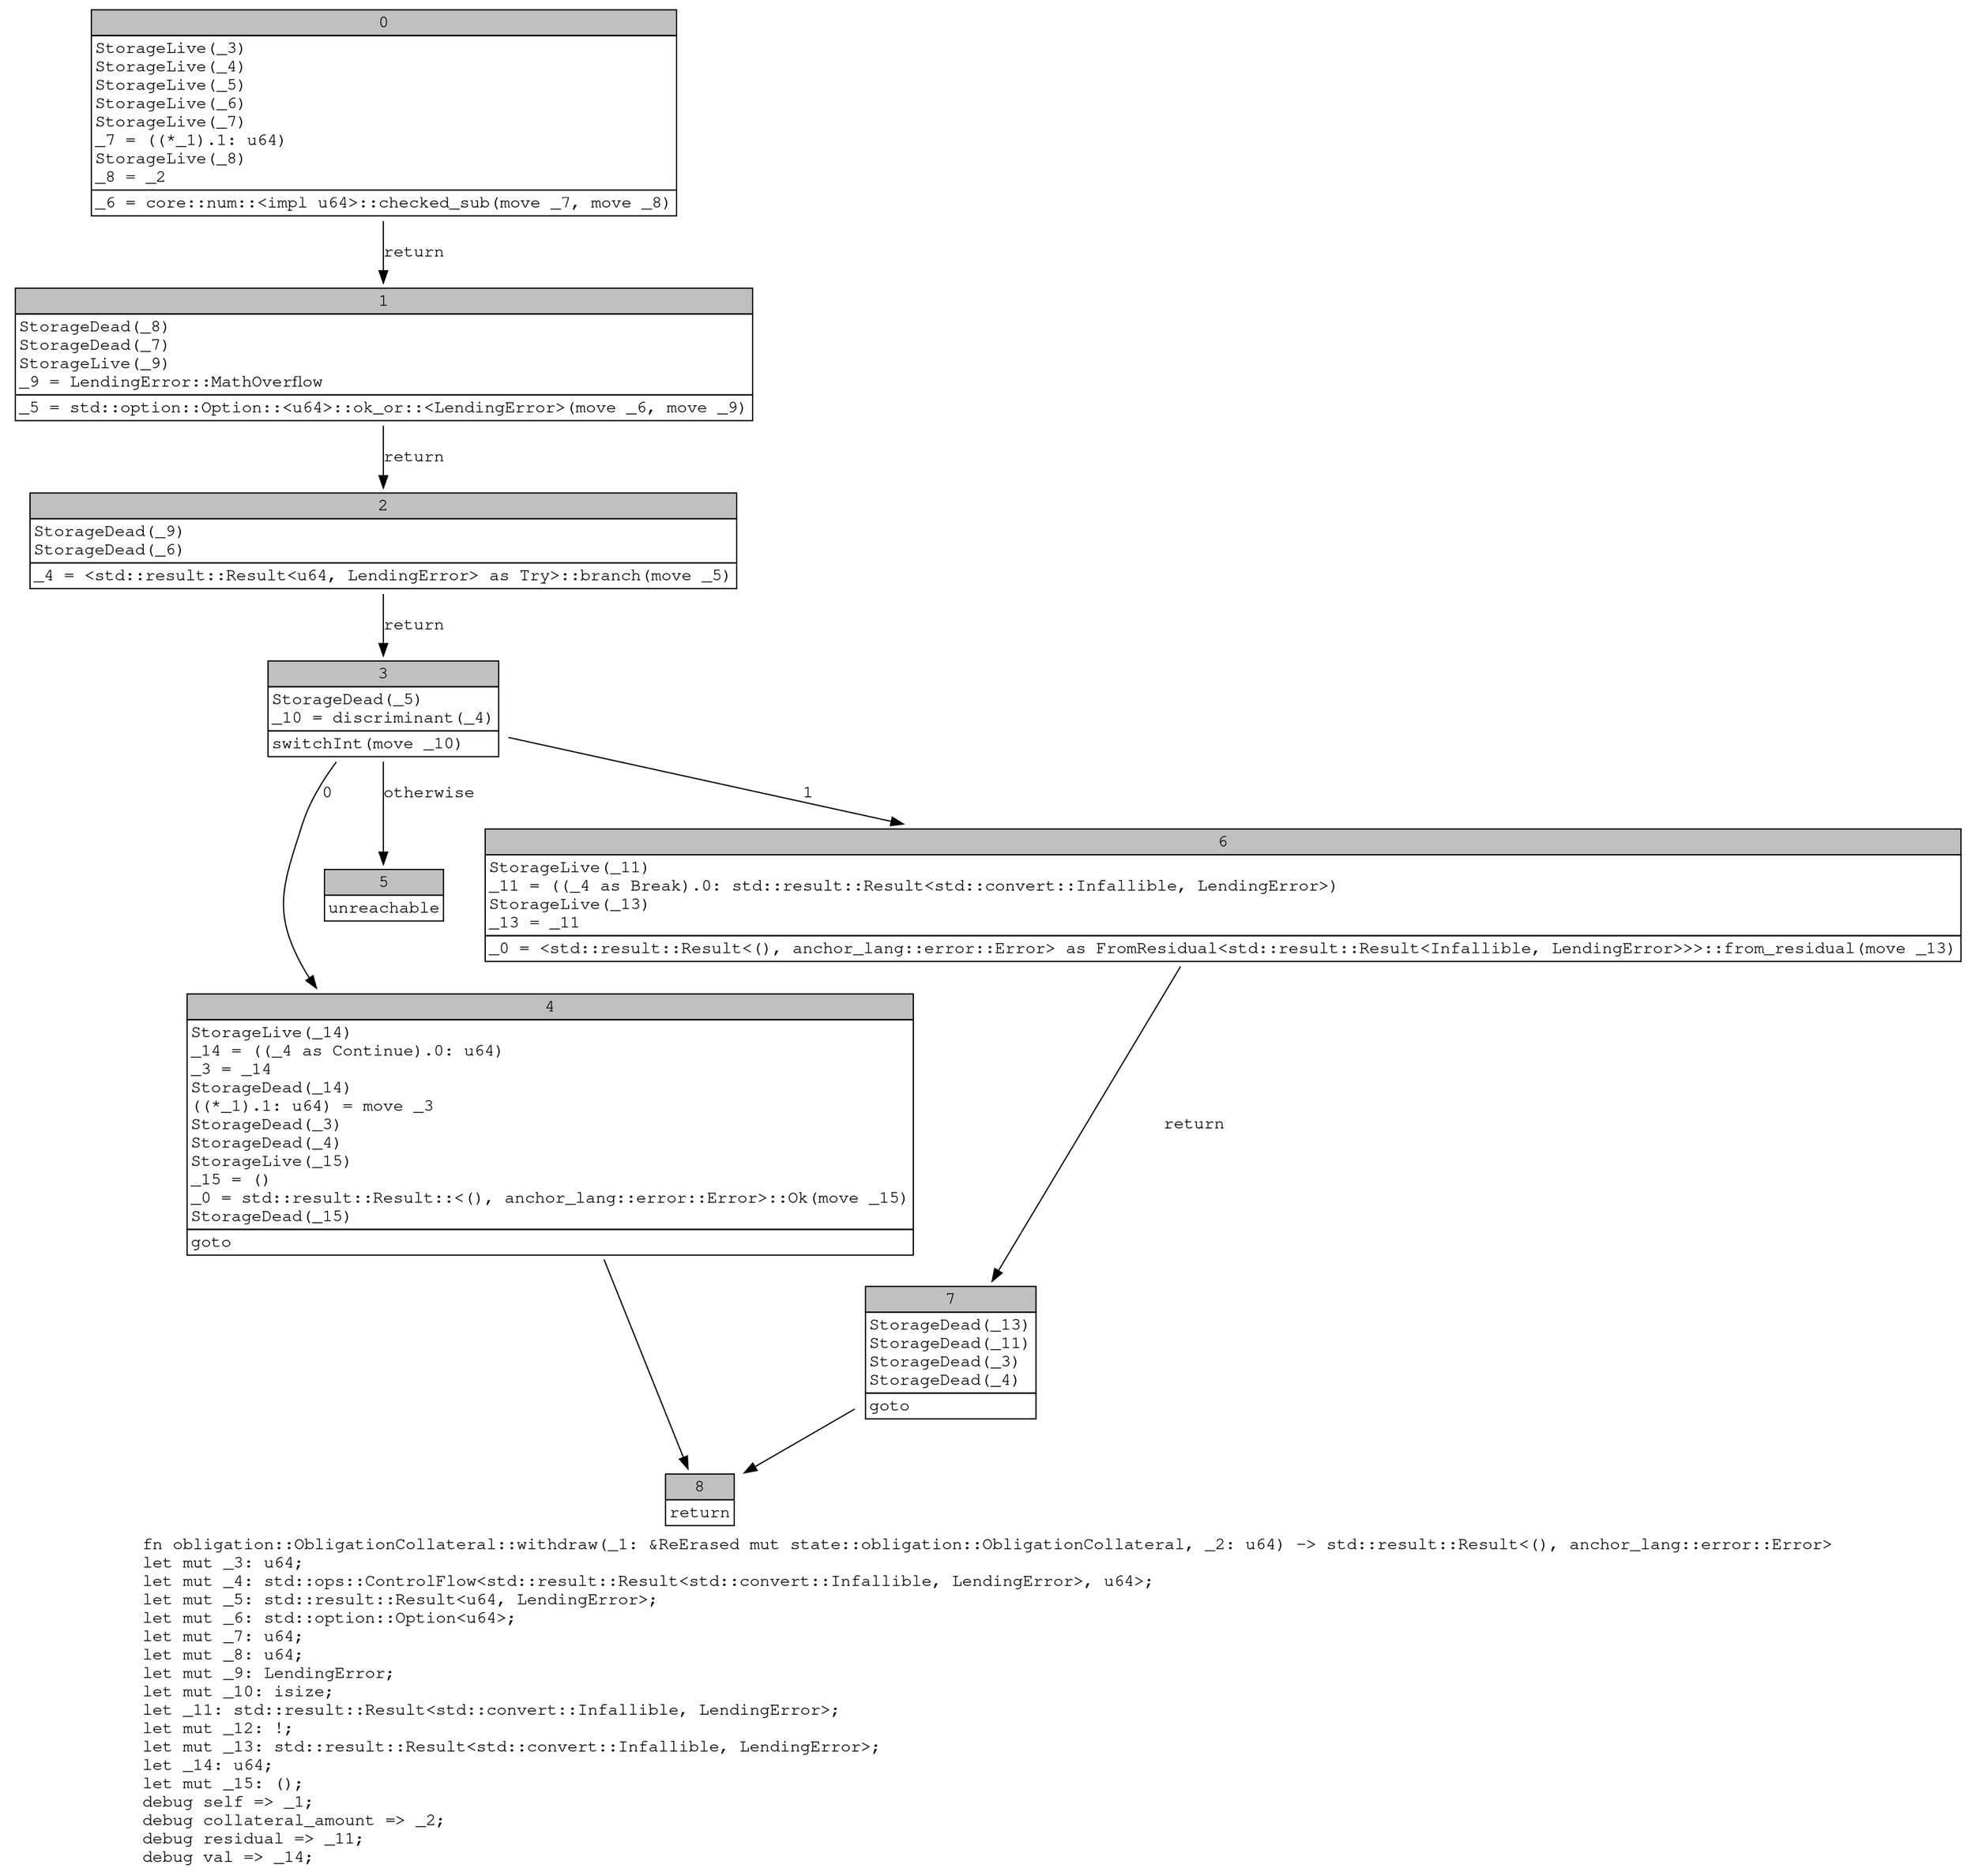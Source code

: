 digraph Mir_0_1729 {
    graph [fontname="Courier, monospace"];
    node [fontname="Courier, monospace"];
    edge [fontname="Courier, monospace"];
    label=<fn obligation::ObligationCollateral::withdraw(_1: &amp;ReErased mut state::obligation::ObligationCollateral, _2: u64) -&gt; std::result::Result&lt;(), anchor_lang::error::Error&gt;<br align="left"/>let mut _3: u64;<br align="left"/>let mut _4: std::ops::ControlFlow&lt;std::result::Result&lt;std::convert::Infallible, LendingError&gt;, u64&gt;;<br align="left"/>let mut _5: std::result::Result&lt;u64, LendingError&gt;;<br align="left"/>let mut _6: std::option::Option&lt;u64&gt;;<br align="left"/>let mut _7: u64;<br align="left"/>let mut _8: u64;<br align="left"/>let mut _9: LendingError;<br align="left"/>let mut _10: isize;<br align="left"/>let _11: std::result::Result&lt;std::convert::Infallible, LendingError&gt;;<br align="left"/>let mut _12: !;<br align="left"/>let mut _13: std::result::Result&lt;std::convert::Infallible, LendingError&gt;;<br align="left"/>let _14: u64;<br align="left"/>let mut _15: ();<br align="left"/>debug self =&gt; _1;<br align="left"/>debug collateral_amount =&gt; _2;<br align="left"/>debug residual =&gt; _11;<br align="left"/>debug val =&gt; _14;<br align="left"/>>;
    bb0__0_1729 [shape="none", label=<<table border="0" cellborder="1" cellspacing="0"><tr><td bgcolor="gray" align="center" colspan="1">0</td></tr><tr><td align="left" balign="left">StorageLive(_3)<br/>StorageLive(_4)<br/>StorageLive(_5)<br/>StorageLive(_6)<br/>StorageLive(_7)<br/>_7 = ((*_1).1: u64)<br/>StorageLive(_8)<br/>_8 = _2<br/></td></tr><tr><td align="left">_6 = core::num::&lt;impl u64&gt;::checked_sub(move _7, move _8)</td></tr></table>>];
    bb1__0_1729 [shape="none", label=<<table border="0" cellborder="1" cellspacing="0"><tr><td bgcolor="gray" align="center" colspan="1">1</td></tr><tr><td align="left" balign="left">StorageDead(_8)<br/>StorageDead(_7)<br/>StorageLive(_9)<br/>_9 = LendingError::MathOverflow<br/></td></tr><tr><td align="left">_5 = std::option::Option::&lt;u64&gt;::ok_or::&lt;LendingError&gt;(move _6, move _9)</td></tr></table>>];
    bb2__0_1729 [shape="none", label=<<table border="0" cellborder="1" cellspacing="0"><tr><td bgcolor="gray" align="center" colspan="1">2</td></tr><tr><td align="left" balign="left">StorageDead(_9)<br/>StorageDead(_6)<br/></td></tr><tr><td align="left">_4 = &lt;std::result::Result&lt;u64, LendingError&gt; as Try&gt;::branch(move _5)</td></tr></table>>];
    bb3__0_1729 [shape="none", label=<<table border="0" cellborder="1" cellspacing="0"><tr><td bgcolor="gray" align="center" colspan="1">3</td></tr><tr><td align="left" balign="left">StorageDead(_5)<br/>_10 = discriminant(_4)<br/></td></tr><tr><td align="left">switchInt(move _10)</td></tr></table>>];
    bb4__0_1729 [shape="none", label=<<table border="0" cellborder="1" cellspacing="0"><tr><td bgcolor="gray" align="center" colspan="1">4</td></tr><tr><td align="left" balign="left">StorageLive(_14)<br/>_14 = ((_4 as Continue).0: u64)<br/>_3 = _14<br/>StorageDead(_14)<br/>((*_1).1: u64) = move _3<br/>StorageDead(_3)<br/>StorageDead(_4)<br/>StorageLive(_15)<br/>_15 = ()<br/>_0 = std::result::Result::&lt;(), anchor_lang::error::Error&gt;::Ok(move _15)<br/>StorageDead(_15)<br/></td></tr><tr><td align="left">goto</td></tr></table>>];
    bb5__0_1729 [shape="none", label=<<table border="0" cellborder="1" cellspacing="0"><tr><td bgcolor="gray" align="center" colspan="1">5</td></tr><tr><td align="left">unreachable</td></tr></table>>];
    bb6__0_1729 [shape="none", label=<<table border="0" cellborder="1" cellspacing="0"><tr><td bgcolor="gray" align="center" colspan="1">6</td></tr><tr><td align="left" balign="left">StorageLive(_11)<br/>_11 = ((_4 as Break).0: std::result::Result&lt;std::convert::Infallible, LendingError&gt;)<br/>StorageLive(_13)<br/>_13 = _11<br/></td></tr><tr><td align="left">_0 = &lt;std::result::Result&lt;(), anchor_lang::error::Error&gt; as FromResidual&lt;std::result::Result&lt;Infallible, LendingError&gt;&gt;&gt;::from_residual(move _13)</td></tr></table>>];
    bb7__0_1729 [shape="none", label=<<table border="0" cellborder="1" cellspacing="0"><tr><td bgcolor="gray" align="center" colspan="1">7</td></tr><tr><td align="left" balign="left">StorageDead(_13)<br/>StorageDead(_11)<br/>StorageDead(_3)<br/>StorageDead(_4)<br/></td></tr><tr><td align="left">goto</td></tr></table>>];
    bb8__0_1729 [shape="none", label=<<table border="0" cellborder="1" cellspacing="0"><tr><td bgcolor="gray" align="center" colspan="1">8</td></tr><tr><td align="left">return</td></tr></table>>];
    bb0__0_1729 -> bb1__0_1729 [label="return"];
    bb1__0_1729 -> bb2__0_1729 [label="return"];
    bb2__0_1729 -> bb3__0_1729 [label="return"];
    bb3__0_1729 -> bb4__0_1729 [label="0"];
    bb3__0_1729 -> bb6__0_1729 [label="1"];
    bb3__0_1729 -> bb5__0_1729 [label="otherwise"];
    bb4__0_1729 -> bb8__0_1729 [label=""];
    bb6__0_1729 -> bb7__0_1729 [label="return"];
    bb7__0_1729 -> bb8__0_1729 [label=""];
}
